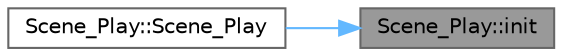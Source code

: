 digraph "Scene_Play::init"
{
 // LATEX_PDF_SIZE
  bgcolor="transparent";
  edge [fontname=Helvetica,fontsize=10,labelfontname=Helvetica,labelfontsize=10];
  node [fontname=Helvetica,fontsize=10,shape=box,height=0.2,width=0.4];
  rankdir="RL";
  Node1 [id="Node000001",label="Scene_Play::init",height=0.2,width=0.4,color="gray40", fillcolor="grey60", style="filled", fontcolor="black",tooltip="definition of pure virtual method from the base class"];
  Node1 -> Node2 [id="edge1_Node000001_Node000002",dir="back",color="steelblue1",style="solid",tooltip=" "];
  Node2 [id="Node000002",label="Scene_Play::Scene_Play",height=0.2,width=0.4,color="grey40", fillcolor="white", style="filled",URL="$class_scene___play.html#a33169f4694573d31d2b44d192dbd0e5c",tooltip="shared pointer to the player"];
}
